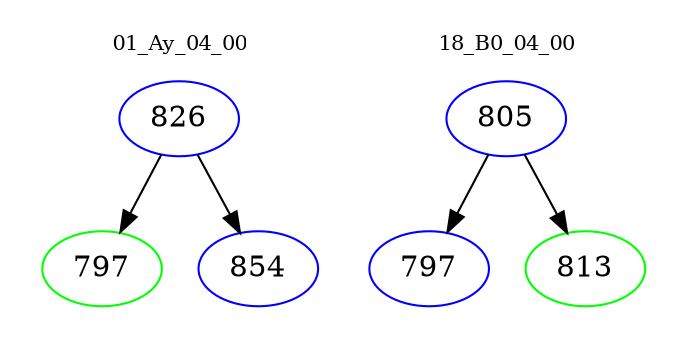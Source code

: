 digraph{
subgraph cluster_0 {
color = white
label = "01_Ay_04_00";
fontsize=10;
T0_826 [label="826", color="blue"]
T0_826 -> T0_797 [color="black"]
T0_797 [label="797", color="green"]
T0_826 -> T0_854 [color="black"]
T0_854 [label="854", color="blue"]
}
subgraph cluster_1 {
color = white
label = "18_B0_04_00";
fontsize=10;
T1_805 [label="805", color="blue"]
T1_805 -> T1_797 [color="black"]
T1_797 [label="797", color="blue"]
T1_805 -> T1_813 [color="black"]
T1_813 [label="813", color="green"]
}
}
